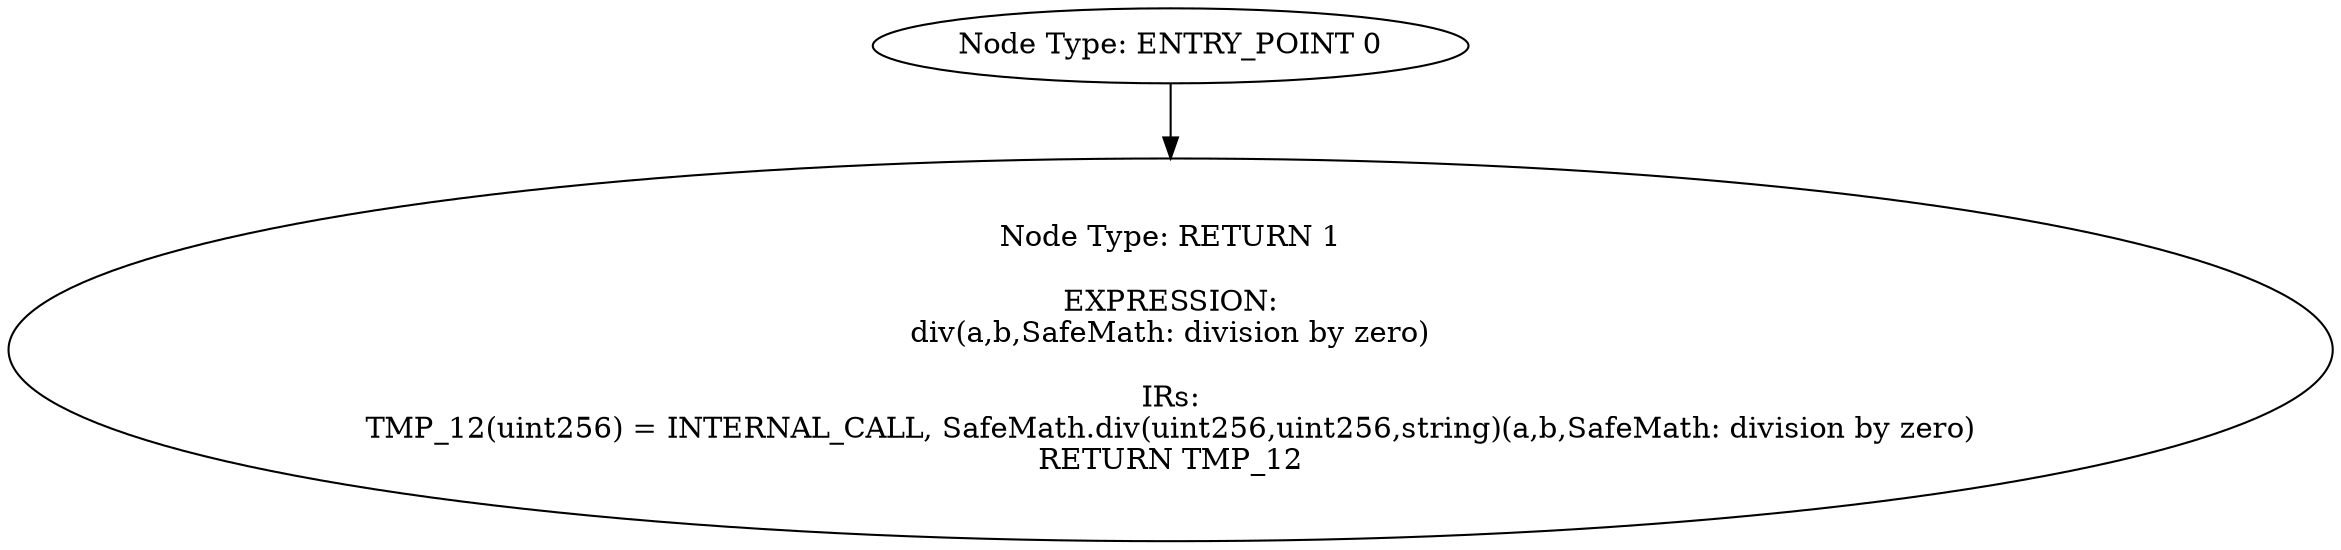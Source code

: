 digraph{
0[label="Node Type: ENTRY_POINT 0
"];
0->1;
1[label="Node Type: RETURN 1

EXPRESSION:
div(a,b,SafeMath: division by zero)

IRs:
TMP_12(uint256) = INTERNAL_CALL, SafeMath.div(uint256,uint256,string)(a,b,SafeMath: division by zero)
RETURN TMP_12"];
}
